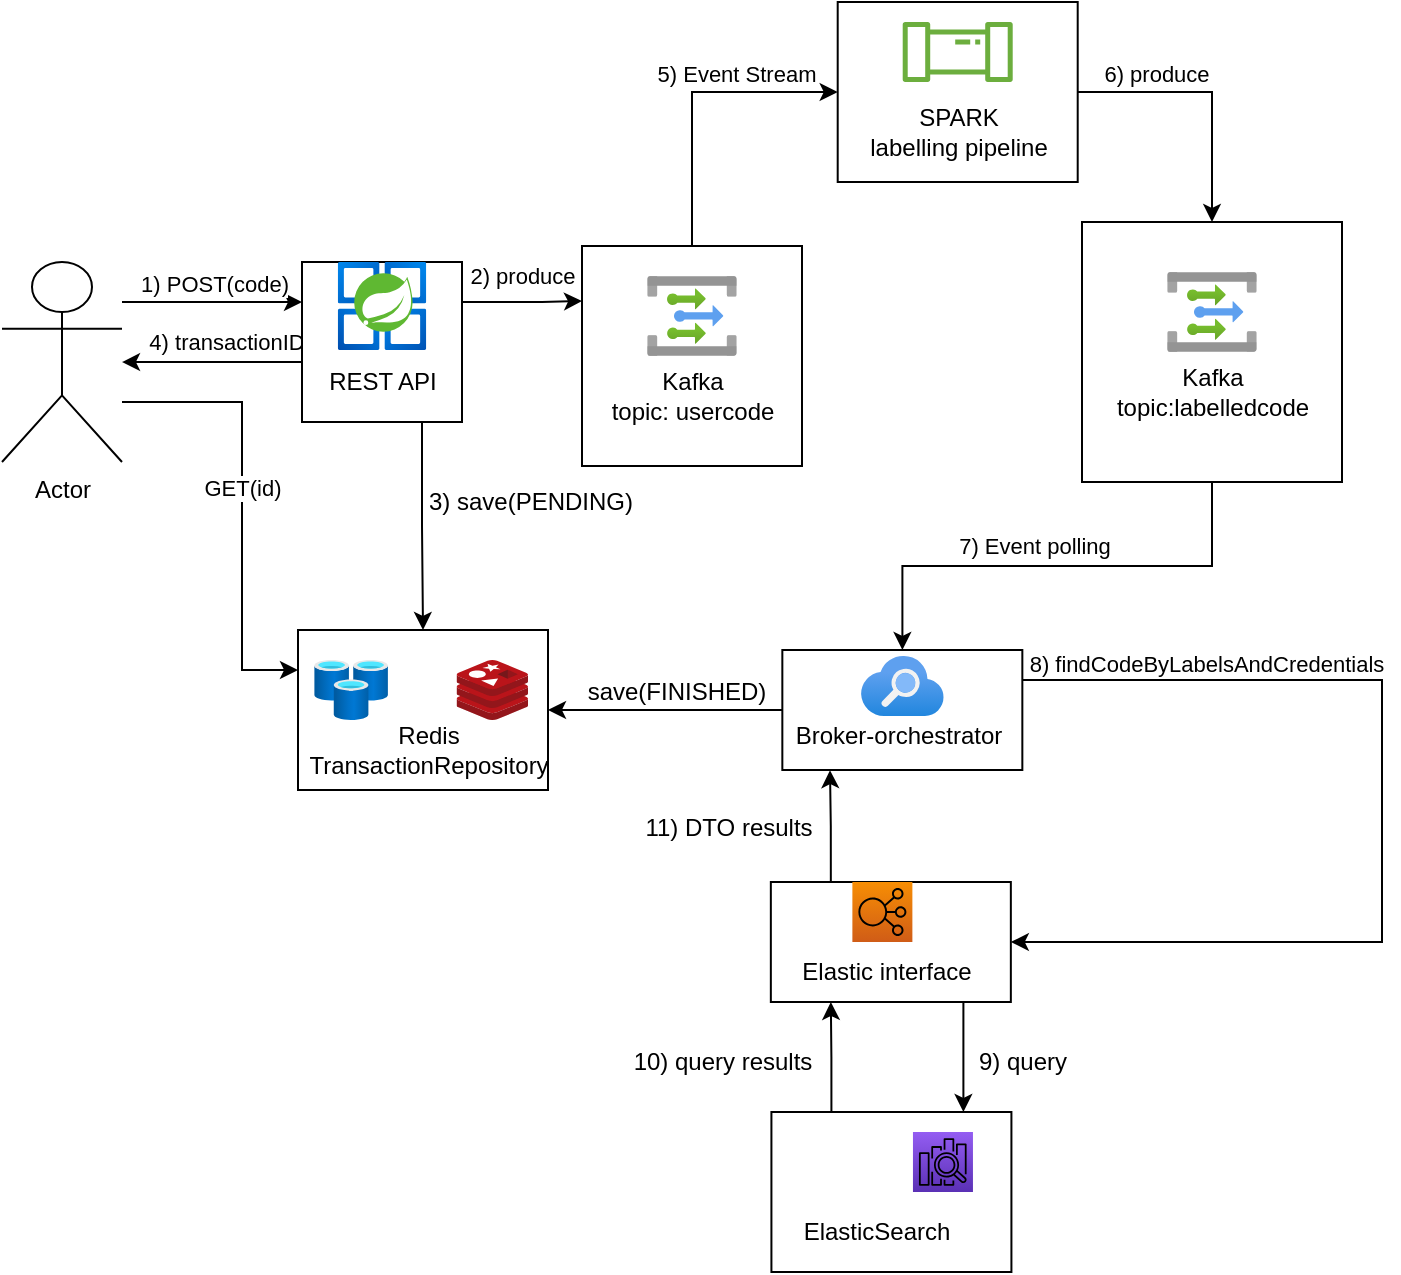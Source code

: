<mxfile version="15.6.5" type="github">
  <diagram id="hpD_e7PActcPWy4PUytE" name="Page-1">
    <mxGraphModel dx="1185" dy="603" grid="1" gridSize="10" guides="1" tooltips="1" connect="1" arrows="1" fold="1" page="1" pageScale="1" pageWidth="850" pageHeight="1100" math="0" shadow="0">
      <root>
        <mxCell id="0" />
        <mxCell id="1" parent="0" />
        <mxCell id="rMNC7y5x-dC26wNGvYcm-26" value="" style="rounded=0;whiteSpace=wrap;html=1;fontColor=default;strokeColor=default;fillColor=default;" vertex="1" parent="1">
          <mxGeometry x="268" y="344" width="125" height="80" as="geometry" />
        </mxCell>
        <mxCell id="rMNC7y5x-dC26wNGvYcm-51" style="edgeStyle=orthogonalEdgeStyle;rounded=0;orthogonalLoop=1;jettySize=auto;html=1;exitX=0.25;exitY=0;exitDx=0;exitDy=0;entryX=0.25;entryY=1;entryDx=0;entryDy=0;labelBackgroundColor=default;fontColor=default;strokeColor=default;" edge="1" parent="1" source="rMNC7y5x-dC26wNGvYcm-22" target="rMNC7y5x-dC26wNGvYcm-18">
          <mxGeometry relative="1" as="geometry" />
        </mxCell>
        <mxCell id="rMNC7y5x-dC26wNGvYcm-22" value="" style="rounded=0;whiteSpace=wrap;html=1;fontColor=default;strokeColor=default;fillColor=default;" vertex="1" parent="1">
          <mxGeometry x="504.71" y="585" width="120" height="80" as="geometry" />
        </mxCell>
        <mxCell id="rMNC7y5x-dC26wNGvYcm-46" style="edgeStyle=orthogonalEdgeStyle;rounded=0;orthogonalLoop=1;jettySize=auto;html=1;exitX=0.5;exitY=1;exitDx=0;exitDy=0;labelBackgroundColor=default;fontColor=default;strokeColor=default;" edge="1" parent="1">
          <mxGeometry relative="1" as="geometry">
            <mxPoint x="580.42" y="530" as="sourcePoint" />
            <mxPoint x="600.71" y="585" as="targetPoint" />
            <Array as="points">
              <mxPoint x="600.71" y="530" />
              <mxPoint x="600.71" y="585" />
            </Array>
          </mxGeometry>
        </mxCell>
        <mxCell id="rMNC7y5x-dC26wNGvYcm-50" style="edgeStyle=orthogonalEdgeStyle;rounded=0;orthogonalLoop=1;jettySize=auto;html=1;exitX=0.25;exitY=0;exitDx=0;exitDy=0;entryX=0.2;entryY=1.002;entryDx=0;entryDy=0;labelBackgroundColor=default;fontColor=default;strokeColor=default;entryPerimeter=0;" edge="1" parent="1" source="rMNC7y5x-dC26wNGvYcm-18" target="rMNC7y5x-dC26wNGvYcm-15">
          <mxGeometry relative="1" as="geometry">
            <Array as="points">
              <mxPoint x="535" y="442" />
              <mxPoint x="534" y="442" />
              <mxPoint x="534" y="414" />
            </Array>
          </mxGeometry>
        </mxCell>
        <mxCell id="rMNC7y5x-dC26wNGvYcm-18" value="" style="rounded=0;whiteSpace=wrap;html=1;fontColor=default;strokeColor=default;fillColor=default;" vertex="1" parent="1">
          <mxGeometry x="504.42" y="470" width="120" height="60" as="geometry" />
        </mxCell>
        <mxCell id="rMNC7y5x-dC26wNGvYcm-45" style="edgeStyle=orthogonalEdgeStyle;rounded=0;orthogonalLoop=1;jettySize=auto;html=1;exitX=1;exitY=0.25;exitDx=0;exitDy=0;entryX=1;entryY=0.5;entryDx=0;entryDy=0;labelBackgroundColor=default;fontColor=default;strokeColor=default;" edge="1" parent="1" source="rMNC7y5x-dC26wNGvYcm-15" target="rMNC7y5x-dC26wNGvYcm-18">
          <mxGeometry relative="1" as="geometry">
            <Array as="points">
              <mxPoint x="810" y="369" />
              <mxPoint x="810" y="500" />
            </Array>
          </mxGeometry>
        </mxCell>
        <mxCell id="rMNC7y5x-dC26wNGvYcm-48" value="8) findCodeByLabelsAndCredentials" style="edgeLabel;html=1;align=center;verticalAlign=middle;resizable=0;points=[];fontColor=default;labelBackgroundColor=default;" vertex="1" connectable="0" parent="rMNC7y5x-dC26wNGvYcm-45">
          <mxGeometry x="-0.834" relative="1" as="geometry">
            <mxPoint x="51" y="-8" as="offset" />
          </mxGeometry>
        </mxCell>
        <mxCell id="rMNC7y5x-dC26wNGvYcm-47" style="edgeStyle=orthogonalEdgeStyle;rounded=0;orthogonalLoop=1;jettySize=auto;html=1;exitX=0;exitY=0.5;exitDx=0;exitDy=0;labelBackgroundColor=default;fontColor=default;strokeColor=default;" edge="1" parent="1" source="rMNC7y5x-dC26wNGvYcm-15" target="rMNC7y5x-dC26wNGvYcm-26">
          <mxGeometry relative="1" as="geometry" />
        </mxCell>
        <mxCell id="rMNC7y5x-dC26wNGvYcm-15" value="" style="rounded=0;whiteSpace=wrap;html=1;fontColor=default;strokeColor=default;fillColor=default;" vertex="1" parent="1">
          <mxGeometry x="510.17" y="354" width="120" height="60" as="geometry" />
        </mxCell>
        <mxCell id="rMNC7y5x-dC26wNGvYcm-39" style="edgeStyle=orthogonalEdgeStyle;rounded=0;orthogonalLoop=1;jettySize=auto;html=1;exitX=1;exitY=0.5;exitDx=0;exitDy=0;entryX=0.5;entryY=0;entryDx=0;entryDy=0;labelBackgroundColor=default;fontColor=default;strokeColor=default;" edge="1" parent="1" source="rMNC7y5x-dC26wNGvYcm-9" target="rMNC7y5x-dC26wNGvYcm-11">
          <mxGeometry relative="1" as="geometry" />
        </mxCell>
        <mxCell id="rMNC7y5x-dC26wNGvYcm-40" value="6) produce" style="edgeLabel;html=1;align=center;verticalAlign=middle;resizable=0;points=[];fontColor=default;labelBackgroundColor=default;" vertex="1" connectable="0" parent="rMNC7y5x-dC26wNGvYcm-39">
          <mxGeometry x="-0.356" relative="1" as="geometry">
            <mxPoint x="-4" y="-9" as="offset" />
          </mxGeometry>
        </mxCell>
        <mxCell id="rMNC7y5x-dC26wNGvYcm-9" value="" style="rounded=0;whiteSpace=wrap;html=1;fontColor=default;strokeColor=default;fillColor=default;" vertex="1" parent="1">
          <mxGeometry x="537.85" y="30" width="120" height="90" as="geometry" />
        </mxCell>
        <mxCell id="rMNC7y5x-dC26wNGvYcm-28" style="edgeStyle=orthogonalEdgeStyle;rounded=0;orthogonalLoop=1;jettySize=auto;html=1;entryX=0;entryY=0.25;entryDx=0;entryDy=0;fontColor=default;strokeColor=default;labelBackgroundColor=default;" edge="1" parent="1" source="rMNC7y5x-dC26wNGvYcm-1" target="rMNC7y5x-dC26wNGvYcm-3">
          <mxGeometry relative="1" as="geometry">
            <Array as="points">
              <mxPoint x="200" y="180" />
              <mxPoint x="200" y="180" />
            </Array>
          </mxGeometry>
        </mxCell>
        <mxCell id="rMNC7y5x-dC26wNGvYcm-29" value="1) POST(code)" style="edgeLabel;html=1;align=center;verticalAlign=middle;resizable=0;points=[];fontColor=default;labelBackgroundColor=default;" vertex="1" connectable="0" parent="rMNC7y5x-dC26wNGvYcm-28">
          <mxGeometry x="0.119" relative="1" as="geometry">
            <mxPoint x="-5" y="-9" as="offset" />
          </mxGeometry>
        </mxCell>
        <mxCell id="rMNC7y5x-dC26wNGvYcm-30" style="edgeStyle=orthogonalEdgeStyle;rounded=0;orthogonalLoop=1;jettySize=auto;html=1;entryX=0;entryY=0.25;entryDx=0;entryDy=0;labelBackgroundColor=default;fontColor=default;strokeColor=default;" edge="1" parent="1" source="rMNC7y5x-dC26wNGvYcm-1" target="rMNC7y5x-dC26wNGvYcm-26">
          <mxGeometry relative="1" as="geometry">
            <Array as="points">
              <mxPoint x="240" y="230" />
              <mxPoint x="240" y="364" />
            </Array>
          </mxGeometry>
        </mxCell>
        <mxCell id="rMNC7y5x-dC26wNGvYcm-31" value="GET(id)" style="edgeLabel;html=1;align=center;verticalAlign=middle;resizable=0;points=[];fontColor=default;" vertex="1" connectable="0" parent="rMNC7y5x-dC26wNGvYcm-30">
          <mxGeometry x="-0.076" relative="1" as="geometry">
            <mxPoint as="offset" />
          </mxGeometry>
        </mxCell>
        <mxCell id="rMNC7y5x-dC26wNGvYcm-1" value="Actor" style="shape=umlActor;verticalLabelPosition=bottom;verticalAlign=top;html=1;outlineConnect=0;fillColor=default;strokeColor=default;fontColor=default;" vertex="1" parent="1">
          <mxGeometry x="120" y="160" width="60" height="100" as="geometry" />
        </mxCell>
        <mxCell id="rMNC7y5x-dC26wNGvYcm-32" style="edgeStyle=orthogonalEdgeStyle;rounded=0;orthogonalLoop=1;jettySize=auto;html=1;exitX=0;exitY=0.5;exitDx=0;exitDy=0;labelBackgroundColor=default;fontColor=default;strokeColor=default;" edge="1" parent="1">
          <mxGeometry relative="1" as="geometry">
            <mxPoint x="270" y="210" as="sourcePoint" />
            <mxPoint x="180" y="210.034" as="targetPoint" />
            <Array as="points">
              <mxPoint x="200" y="210" />
              <mxPoint x="200" y="210" />
            </Array>
          </mxGeometry>
        </mxCell>
        <mxCell id="rMNC7y5x-dC26wNGvYcm-33" value="4) transactionID" style="edgeLabel;html=1;align=center;verticalAlign=middle;resizable=0;points=[];fontColor=default;labelBackgroundColor=default;" vertex="1" connectable="0" parent="rMNC7y5x-dC26wNGvYcm-32">
          <mxGeometry x="-0.142" y="1" relative="1" as="geometry">
            <mxPoint y="-11" as="offset" />
          </mxGeometry>
        </mxCell>
        <mxCell id="rMNC7y5x-dC26wNGvYcm-34" style="edgeStyle=orthogonalEdgeStyle;rounded=0;orthogonalLoop=1;jettySize=auto;html=1;exitX=1;exitY=0.25;exitDx=0;exitDy=0;entryX=0;entryY=0.25;entryDx=0;entryDy=0;labelBackgroundColor=default;fontColor=default;strokeColor=default;" edge="1" parent="1" source="rMNC7y5x-dC26wNGvYcm-3" target="rMNC7y5x-dC26wNGvYcm-6">
          <mxGeometry relative="1" as="geometry">
            <Array as="points">
              <mxPoint x="390" y="180" />
            </Array>
          </mxGeometry>
        </mxCell>
        <mxCell id="rMNC7y5x-dC26wNGvYcm-36" value="2) produce" style="edgeLabel;html=1;align=center;verticalAlign=middle;resizable=0;points=[];fontColor=default;labelBackgroundColor=default;" vertex="1" connectable="0" parent="rMNC7y5x-dC26wNGvYcm-34">
          <mxGeometry x="0.196" relative="1" as="geometry">
            <mxPoint x="-6" y="-13" as="offset" />
          </mxGeometry>
        </mxCell>
        <mxCell id="rMNC7y5x-dC26wNGvYcm-55" style="edgeStyle=orthogonalEdgeStyle;rounded=0;orthogonalLoop=1;jettySize=auto;html=1;exitX=0.75;exitY=1;exitDx=0;exitDy=0;labelBackgroundColor=default;fontColor=default;strokeColor=default;" edge="1" parent="1" source="rMNC7y5x-dC26wNGvYcm-3" target="rMNC7y5x-dC26wNGvYcm-26">
          <mxGeometry relative="1" as="geometry" />
        </mxCell>
        <mxCell id="rMNC7y5x-dC26wNGvYcm-3" value="" style="whiteSpace=wrap;html=1;aspect=fixed;fontColor=default;strokeColor=default;fillColor=default;" vertex="1" parent="1">
          <mxGeometry x="270" y="160" width="80" height="80" as="geometry" />
        </mxCell>
        <mxCell id="rMNC7y5x-dC26wNGvYcm-2" value="" style="aspect=fixed;html=1;points=[];align=center;image;fontSize=12;image=img/lib/azure2/compute/Azure_Spring_Cloud.svg;fontColor=default;strokeColor=default;fillColor=default;" vertex="1" parent="1">
          <mxGeometry x="286.63" y="160" width="46.75" height="44" as="geometry" />
        </mxCell>
        <mxCell id="rMNC7y5x-dC26wNGvYcm-4" value="REST API" style="text;html=1;align=center;verticalAlign=middle;resizable=0;points=[];autosize=1;strokeColor=none;fillColor=default;fontColor=default;" vertex="1" parent="1">
          <mxGeometry x="275" y="210" width="70" height="20" as="geometry" />
        </mxCell>
        <mxCell id="rMNC7y5x-dC26wNGvYcm-37" style="edgeStyle=orthogonalEdgeStyle;rounded=0;orthogonalLoop=1;jettySize=auto;html=1;exitX=0.5;exitY=0;exitDx=0;exitDy=0;entryX=0;entryY=0.5;entryDx=0;entryDy=0;labelBackgroundColor=default;fontColor=default;strokeColor=default;" edge="1" parent="1" source="rMNC7y5x-dC26wNGvYcm-6" target="rMNC7y5x-dC26wNGvYcm-9">
          <mxGeometry relative="1" as="geometry" />
        </mxCell>
        <mxCell id="rMNC7y5x-dC26wNGvYcm-38" value="5) Event Stream" style="edgeLabel;html=1;align=center;verticalAlign=middle;resizable=0;points=[];fontColor=default;labelBackgroundColor=default;" vertex="1" connectable="0" parent="rMNC7y5x-dC26wNGvYcm-37">
          <mxGeometry x="0.279" y="-1" relative="1" as="geometry">
            <mxPoint x="3" y="-10" as="offset" />
          </mxGeometry>
        </mxCell>
        <mxCell id="rMNC7y5x-dC26wNGvYcm-6" value="" style="whiteSpace=wrap;html=1;aspect=fixed;fontColor=default;strokeColor=default;fillColor=default;" vertex="1" parent="1">
          <mxGeometry x="410" y="152" width="110" height="110" as="geometry" />
        </mxCell>
        <mxCell id="rMNC7y5x-dC26wNGvYcm-7" value="&lt;div&gt;Kafka&lt;/div&gt;&lt;div&gt;topic: usercode&lt;br&gt;&lt;/div&gt;" style="text;html=1;align=center;verticalAlign=middle;resizable=0;points=[];autosize=1;strokeColor=none;fillColor=default;fontColor=default;" vertex="1" parent="1">
          <mxGeometry x="415" y="212" width="100" height="30" as="geometry" />
        </mxCell>
        <mxCell id="rMNC7y5x-dC26wNGvYcm-5" value="" style="aspect=fixed;html=1;points=[];align=center;image;fontSize=12;image=img/lib/azure2/integration/Event_Grid_Topics.svg;fontColor=default;strokeColor=default;fillColor=default;" vertex="1" parent="1">
          <mxGeometry x="442.66" y="167" width="44.67" height="40" as="geometry" />
        </mxCell>
        <mxCell id="rMNC7y5x-dC26wNGvYcm-8" value="" style="sketch=0;outlineConnect=0;fontColor=#232F3E;gradientColor=none;fillColor=#6CAE3E;strokeColor=none;dashed=0;verticalLabelPosition=bottom;verticalAlign=top;align=center;html=1;fontSize=12;fontStyle=0;aspect=fixed;pointerEvents=1;shape=mxgraph.aws4.iot_analytics_pipeline;" vertex="1" parent="1">
          <mxGeometry x="570" y="40" width="55.71" height="30" as="geometry" />
        </mxCell>
        <mxCell id="rMNC7y5x-dC26wNGvYcm-10" value="&lt;div&gt;SPARK&lt;/div&gt;&lt;div&gt;labelling pipeline&lt;br&gt;&lt;/div&gt;" style="text;html=1;align=center;verticalAlign=middle;resizable=0;points=[];autosize=1;strokeColor=none;fillColor=none;fontColor=default;" vertex="1" parent="1">
          <mxGeometry x="547.85" y="80" width="100" height="30" as="geometry" />
        </mxCell>
        <mxCell id="rMNC7y5x-dC26wNGvYcm-43" style="edgeStyle=orthogonalEdgeStyle;rounded=0;orthogonalLoop=1;jettySize=auto;html=1;exitX=0.5;exitY=1;exitDx=0;exitDy=0;labelBackgroundColor=default;fontColor=default;strokeColor=default;" edge="1" parent="1" source="rMNC7y5x-dC26wNGvYcm-11" target="rMNC7y5x-dC26wNGvYcm-15">
          <mxGeometry relative="1" as="geometry" />
        </mxCell>
        <mxCell id="rMNC7y5x-dC26wNGvYcm-49" value="7) Event polling" style="edgeLabel;html=1;align=center;verticalAlign=middle;resizable=0;points=[];fontColor=default;labelBackgroundColor=default;" vertex="1" connectable="0" parent="rMNC7y5x-dC26wNGvYcm-43">
          <mxGeometry x="0.228" y="1" relative="1" as="geometry">
            <mxPoint x="15" y="-11" as="offset" />
          </mxGeometry>
        </mxCell>
        <mxCell id="rMNC7y5x-dC26wNGvYcm-11" value="" style="whiteSpace=wrap;html=1;aspect=fixed;fontColor=default;strokeColor=default;fillColor=default;" vertex="1" parent="1">
          <mxGeometry x="660" y="140" width="130" height="130" as="geometry" />
        </mxCell>
        <mxCell id="rMNC7y5x-dC26wNGvYcm-12" value="&lt;div&gt;Kafka&lt;/div&gt;&lt;div&gt;topic:labelledcode&lt;/div&gt;" style="text;html=1;align=center;verticalAlign=middle;resizable=0;points=[];autosize=1;strokeColor=none;fillColor=default;fontColor=default;" vertex="1" parent="1">
          <mxGeometry x="670" y="210" width="110" height="30" as="geometry" />
        </mxCell>
        <mxCell id="rMNC7y5x-dC26wNGvYcm-13" value="" style="aspect=fixed;html=1;points=[];align=center;image;fontSize=12;image=img/lib/azure2/integration/Event_Grid_Topics.svg;fontColor=default;strokeColor=default;fillColor=default;" vertex="1" parent="1">
          <mxGeometry x="702.66" y="165" width="44.67" height="40" as="geometry" />
        </mxCell>
        <mxCell id="rMNC7y5x-dC26wNGvYcm-14" value="" style="aspect=fixed;html=1;points=[];align=center;image;fontSize=12;image=img/lib/azure2/app_services/Search_Services.svg;fontColor=default;strokeColor=default;fillColor=default;" vertex="1" parent="1">
          <mxGeometry x="549.4" y="357" width="41.54" height="30" as="geometry" />
        </mxCell>
        <mxCell id="rMNC7y5x-dC26wNGvYcm-16" value="Broker-orchestrator" style="text;html=1;align=center;verticalAlign=middle;resizable=0;points=[];autosize=1;strokeColor=none;fillColor=none;fontColor=default;" vertex="1" parent="1">
          <mxGeometry x="507.83" y="387" width="120" height="20" as="geometry" />
        </mxCell>
        <mxCell id="rMNC7y5x-dC26wNGvYcm-17" value="" style="sketch=0;points=[[0,0,0],[0.25,0,0],[0.5,0,0],[0.75,0,0],[1,0,0],[0,1,0],[0.25,1,0],[0.5,1,0],[0.75,1,0],[1,1,0],[0,0.25,0],[0,0.5,0],[0,0.75,0],[1,0.25,0],[1,0.5,0],[1,0.75,0]];outlineConnect=0;fontColor=default;gradientColor=#F78E04;gradientDirection=north;fillColor=#D05C17;strokeColor=default;dashed=0;verticalLabelPosition=bottom;verticalAlign=top;align=center;html=1;fontSize=12;fontStyle=0;aspect=fixed;shape=mxgraph.aws4.resourceIcon;resIcon=mxgraph.aws4.elastic_load_balancing;" vertex="1" parent="1">
          <mxGeometry x="545.19" y="470" width="30" height="30" as="geometry" />
        </mxCell>
        <mxCell id="rMNC7y5x-dC26wNGvYcm-19" value="Elastic interface" style="text;html=1;align=center;verticalAlign=middle;resizable=0;points=[];autosize=1;strokeColor=none;fillColor=none;fontColor=default;" vertex="1" parent="1">
          <mxGeometry x="512.08" y="505" width="100" height="20" as="geometry" />
        </mxCell>
        <mxCell id="rMNC7y5x-dC26wNGvYcm-20" value="" style="sketch=0;points=[[0,0,0],[0.25,0,0],[0.5,0,0],[0.75,0,0],[1,0,0],[0,1,0],[0.25,1,0],[0.5,1,0],[0.75,1,0],[1,1,0],[0,0.25,0],[0,0.5,0],[0,0.75,0],[1,0.25,0],[1,0.5,0],[1,0.75,0]];outlineConnect=0;fontColor=default;gradientColor=#945DF2;gradientDirection=north;fillColor=#5A30B5;strokeColor=default;dashed=0;verticalLabelPosition=bottom;verticalAlign=top;align=center;html=1;fontSize=12;fontStyle=0;aspect=fixed;shape=mxgraph.aws4.resourceIcon;resIcon=mxgraph.aws4.elasticsearch_service;" vertex="1" parent="1">
          <mxGeometry x="575.48" y="595" width="30" height="30" as="geometry" />
        </mxCell>
        <mxCell id="rMNC7y5x-dC26wNGvYcm-21" value="" style="shape=image;html=1;verticalAlign=top;verticalLabelPosition=bottom;labelBackgroundColor=#ffffff;imageAspect=0;aspect=fixed;image=https://cdn4.iconfinder.com/data/icons/logos-brands-5/24/elasticsearch-128.png;fontColor=default;strokeColor=default;fillColor=default;" vertex="1" parent="1">
          <mxGeometry x="515.48" y="595" width="30" height="30" as="geometry" />
        </mxCell>
        <mxCell id="rMNC7y5x-dC26wNGvYcm-23" value="ElasticSearch" style="text;html=1;align=center;verticalAlign=middle;resizable=0;points=[];autosize=1;strokeColor=none;fillColor=none;fontColor=default;" vertex="1" parent="1">
          <mxGeometry x="512.37" y="635" width="90" height="20" as="geometry" />
        </mxCell>
        <mxCell id="rMNC7y5x-dC26wNGvYcm-24" value="" style="sketch=0;aspect=fixed;html=1;points=[];align=center;image;fontSize=12;image=img/lib/mscae/Cache_Redis_Product.svg;fontColor=default;strokeColor=default;fillColor=default;" vertex="1" parent="1">
          <mxGeometry x="347.29" y="359" width="35.71" height="30" as="geometry" />
        </mxCell>
        <mxCell id="rMNC7y5x-dC26wNGvYcm-25" value="" style="aspect=fixed;html=1;points=[];align=center;image;fontSize=12;image=img/lib/azure2/databases/Cache_Redis.svg;fontColor=default;strokeColor=default;fillColor=default;" vertex="1" parent="1">
          <mxGeometry x="276.08" y="359" width="36.92" height="30" as="geometry" />
        </mxCell>
        <mxCell id="rMNC7y5x-dC26wNGvYcm-27" value="&lt;div&gt;Redis&lt;/div&gt;&lt;div&gt;TransactionRepository&lt;br&gt;&lt;/div&gt;" style="text;html=1;align=center;verticalAlign=middle;resizable=0;points=[];autosize=1;strokeColor=none;fillColor=none;fontColor=default;" vertex="1" parent="1">
          <mxGeometry x="268" y="389" width="130" height="30" as="geometry" />
        </mxCell>
        <mxCell id="rMNC7y5x-dC26wNGvYcm-52" value="9) query" style="text;html=1;align=center;verticalAlign=middle;resizable=0;points=[];autosize=1;strokeColor=none;fillColor=none;fontColor=default;" vertex="1" parent="1">
          <mxGeometry x="600" y="550" width="60" height="20" as="geometry" />
        </mxCell>
        <mxCell id="rMNC7y5x-dC26wNGvYcm-53" value="10) query results" style="text;html=1;align=center;verticalAlign=middle;resizable=0;points=[];autosize=1;strokeColor=none;fillColor=none;fontColor=default;" vertex="1" parent="1">
          <mxGeometry x="430" y="550" width="100" height="20" as="geometry" />
        </mxCell>
        <mxCell id="rMNC7y5x-dC26wNGvYcm-54" value="11) DTO results" style="text;html=1;align=center;verticalAlign=middle;resizable=0;points=[];autosize=1;strokeColor=none;fillColor=none;fontColor=default;" vertex="1" parent="1">
          <mxGeometry x="433" y="433" width="100" height="20" as="geometry" />
        </mxCell>
        <mxCell id="rMNC7y5x-dC26wNGvYcm-56" value="3) save(PENDING)" style="text;html=1;align=center;verticalAlign=middle;resizable=0;points=[];autosize=1;strokeColor=none;fillColor=none;fontColor=default;" vertex="1" parent="1">
          <mxGeometry x="324" y="270" width="120" height="20" as="geometry" />
        </mxCell>
        <mxCell id="rMNC7y5x-dC26wNGvYcm-57" value="save(FINISHED)" style="text;html=1;align=center;verticalAlign=middle;resizable=0;points=[];autosize=1;strokeColor=none;fillColor=none;fontColor=default;" vertex="1" parent="1">
          <mxGeometry x="407" y="365" width="100" height="20" as="geometry" />
        </mxCell>
      </root>
    </mxGraphModel>
  </diagram>
</mxfile>
